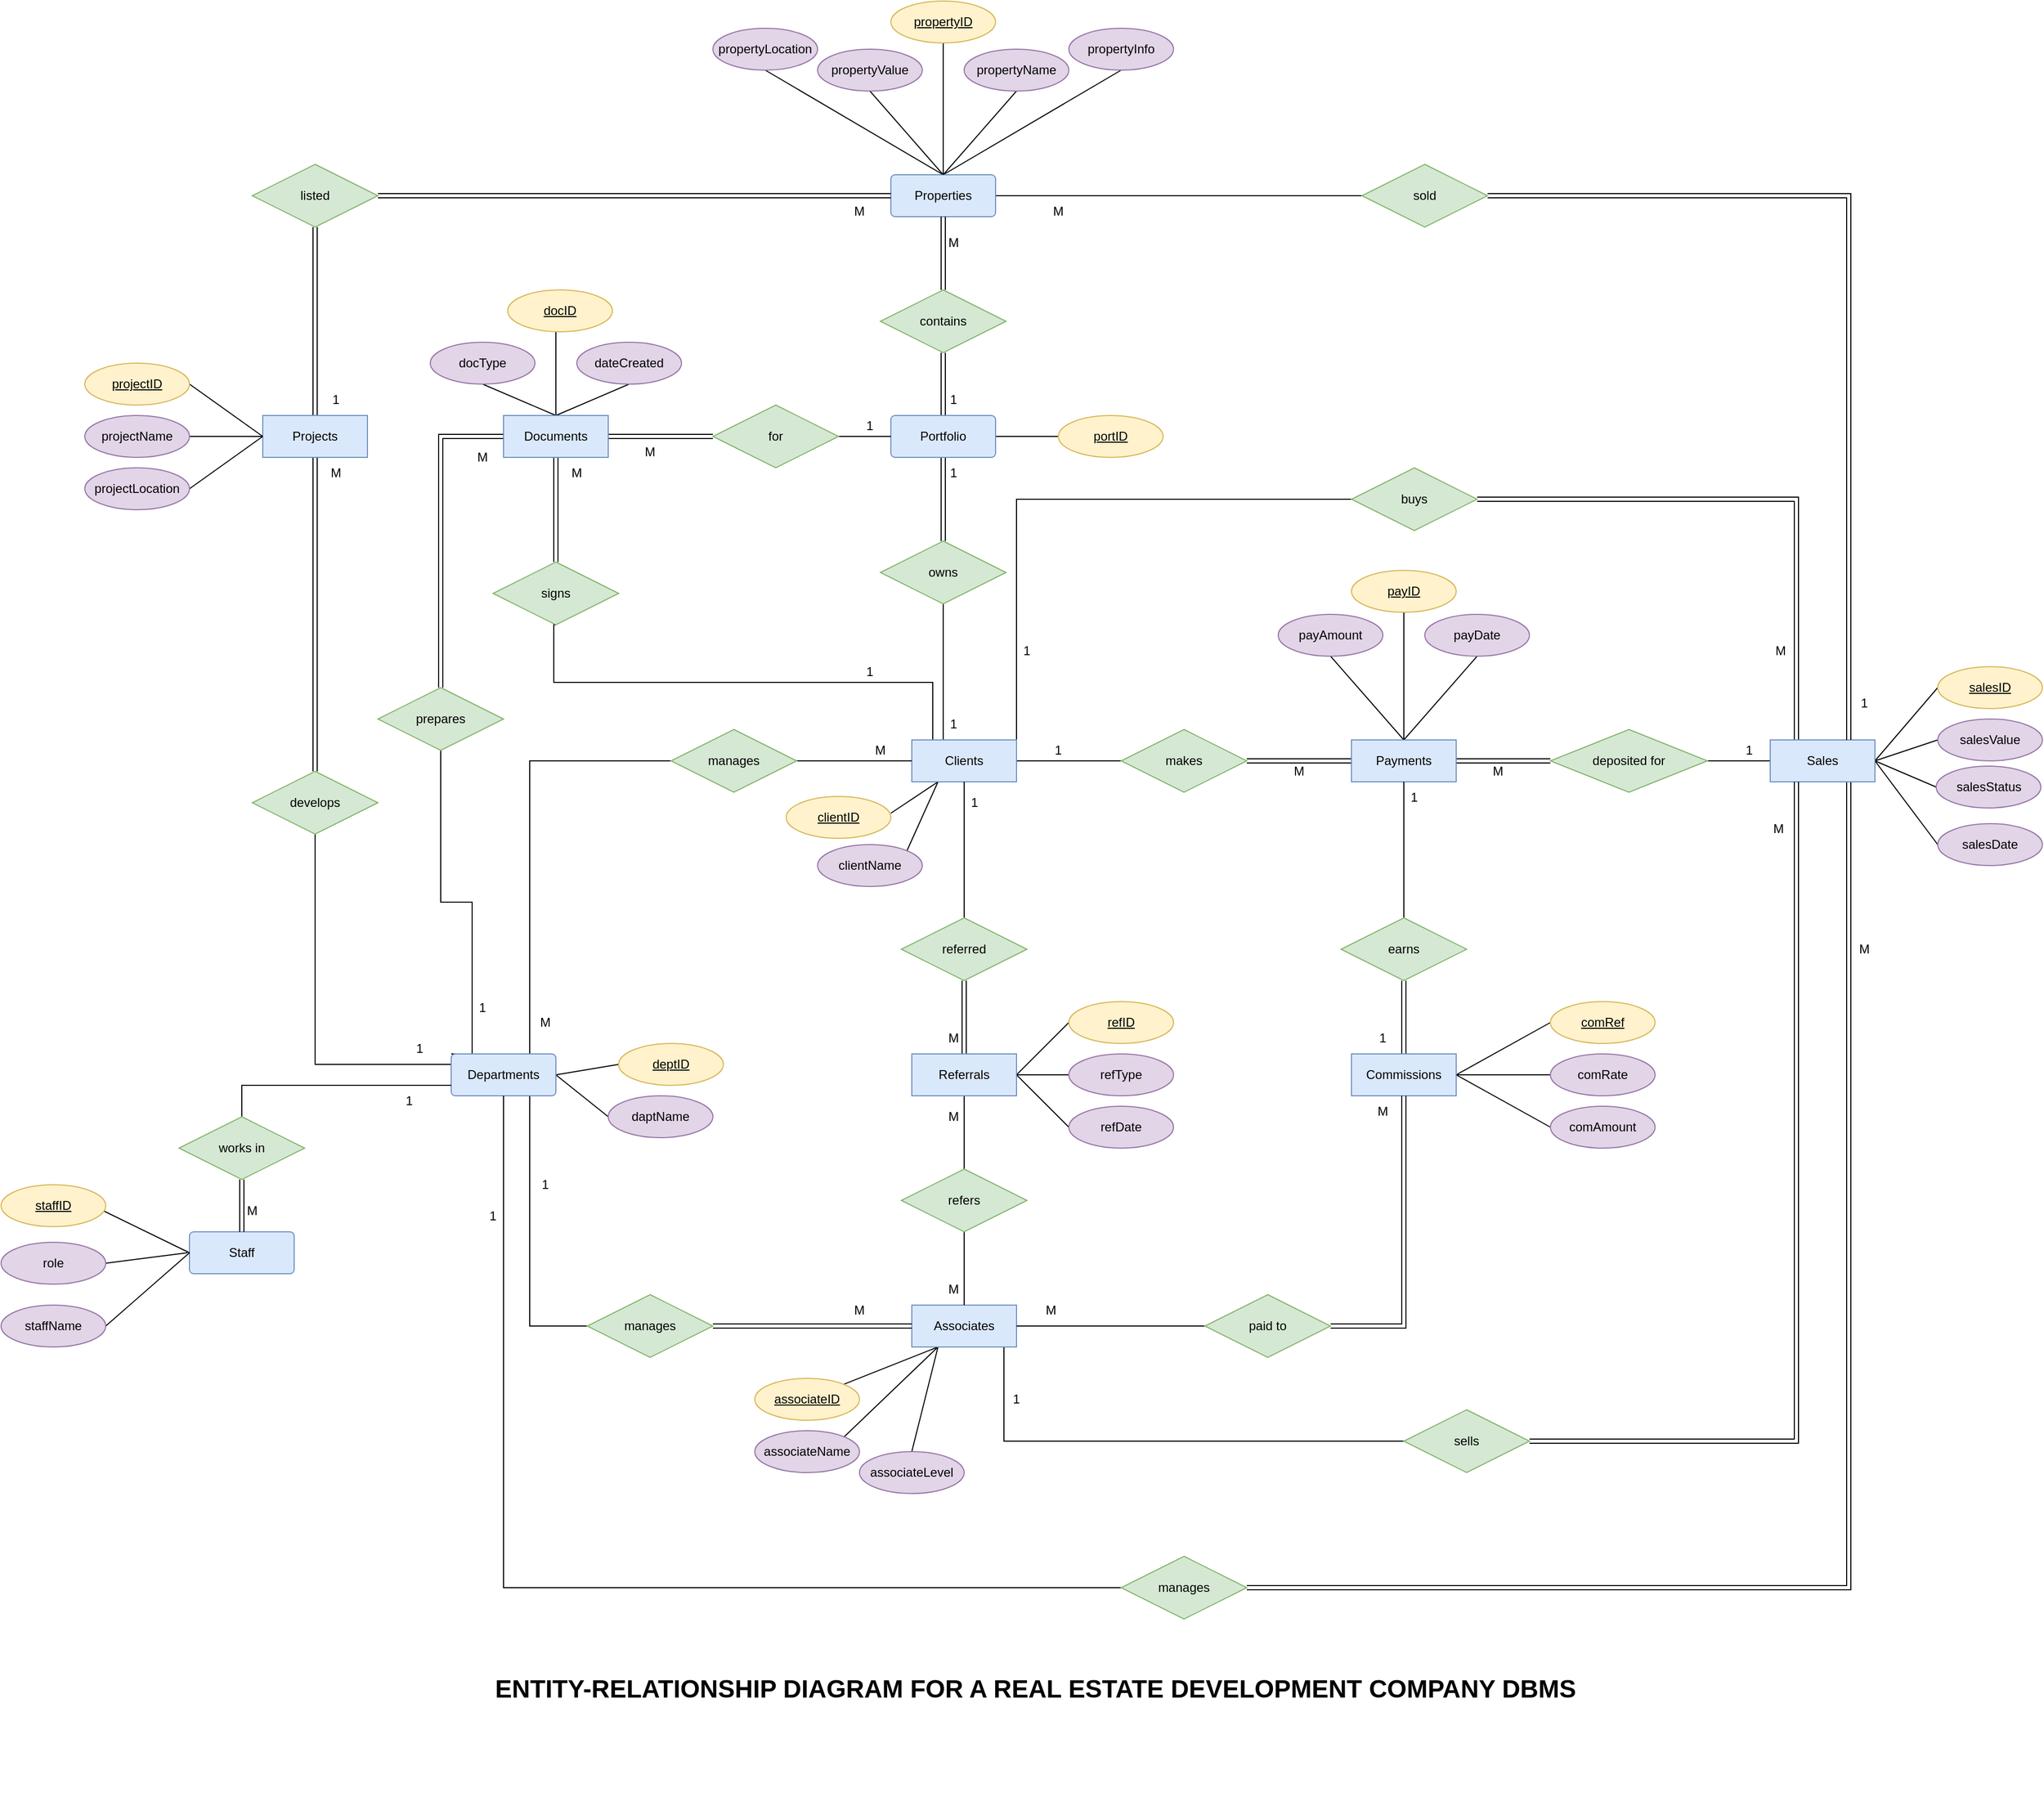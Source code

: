 <mxfile version="24.8.4">
  <diagram id="C5RBs43oDa-KdzZeNtuy" name="Page-1">
    <mxGraphModel dx="2565" dy="1710" grid="1" gridSize="10" guides="1" tooltips="1" connect="1" arrows="1" fold="1" page="1" pageScale="1" pageWidth="827" pageHeight="1169" math="0" shadow="0">
      <root>
        <mxCell id="WIyWlLk6GJQsqaUBKTNV-0" />
        <mxCell id="WIyWlLk6GJQsqaUBKTNV-1" parent="WIyWlLk6GJQsqaUBKTNV-0" />
        <mxCell id="-iL_q_5K7ntlTjBid33d-160" style="edgeStyle=orthogonalEdgeStyle;rounded=0;orthogonalLoop=1;jettySize=auto;html=1;exitX=0.25;exitY=0;exitDx=0;exitDy=0;entryX=0.5;entryY=1;entryDx=0;entryDy=0;" edge="1" parent="WIyWlLk6GJQsqaUBKTNV-1">
          <mxGeometry relative="1" as="geometry">
            <Array as="points">
              <mxPoint x="340" y="930" />
            </Array>
          </mxGeometry>
        </mxCell>
        <mxCell id="-iL_q_5K7ntlTjBid33d-167" style="edgeStyle=orthogonalEdgeStyle;rounded=0;orthogonalLoop=1;jettySize=auto;html=1;exitX=1;exitY=0;exitDx=0;exitDy=0;entryX=0;entryY=0.5;entryDx=0;entryDy=0;" edge="1" parent="WIyWlLk6GJQsqaUBKTNV-1">
          <mxGeometry relative="1" as="geometry" />
        </mxCell>
        <mxCell id="-iL_q_5K7ntlTjBid33d-168" style="edgeStyle=orthogonalEdgeStyle;rounded=0;orthogonalLoop=1;jettySize=auto;html=1;exitX=0.25;exitY=0;exitDx=0;exitDy=0;entryX=1;entryY=0.5;entryDx=0;entryDy=0;" edge="1" parent="WIyWlLk6GJQsqaUBKTNV-1">
          <mxGeometry relative="1" as="geometry" />
        </mxCell>
        <mxCell id="-iL_q_5K7ntlTjBid33d-134" style="edgeStyle=orthogonalEdgeStyle;rounded=0;orthogonalLoop=1;jettySize=auto;html=1;exitX=1;exitY=0.5;exitDx=0;exitDy=0;entryX=0.25;entryY=1;entryDx=0;entryDy=0;" edge="1" parent="WIyWlLk6GJQsqaUBKTNV-1">
          <mxGeometry relative="1" as="geometry" />
        </mxCell>
        <mxCell id="-iL_q_5K7ntlTjBid33d-136" style="edgeStyle=orthogonalEdgeStyle;rounded=0;orthogonalLoop=1;jettySize=auto;html=1;exitX=1;exitY=0.5;exitDx=0;exitDy=0;entryX=0.75;entryY=0;entryDx=0;entryDy=0;" edge="1" parent="WIyWlLk6GJQsqaUBKTNV-1">
          <mxGeometry relative="1" as="geometry" />
        </mxCell>
        <mxCell id="-iL_q_5K7ntlTjBid33d-162" value="" style="edgeStyle=orthogonalEdgeStyle;rounded=0;orthogonalLoop=1;jettySize=auto;html=1;" edge="1" parent="WIyWlLk6GJQsqaUBKTNV-1">
          <mxGeometry relative="1" as="geometry" />
        </mxCell>
        <mxCell id="-iL_q_5K7ntlTjBid33d-832" value="" style="edgeStyle=orthogonalEdgeStyle;rounded=0;orthogonalLoop=1;jettySize=auto;html=1;endArrow=none;endFill=0;" edge="1" parent="WIyWlLk6GJQsqaUBKTNV-1" source="-iL_q_5K7ntlTjBid33d-838" target="-iL_q_5K7ntlTjBid33d-840">
          <mxGeometry relative="1" as="geometry" />
        </mxCell>
        <mxCell id="-iL_q_5K7ntlTjBid33d-833" style="edgeStyle=orthogonalEdgeStyle;rounded=0;orthogonalLoop=1;jettySize=auto;html=1;exitX=0.25;exitY=0;exitDx=0;exitDy=0;entryX=0.5;entryY=1;entryDx=0;entryDy=0;endArrow=none;endFill=0;" edge="1" parent="WIyWlLk6GJQsqaUBKTNV-1" source="-iL_q_5K7ntlTjBid33d-838" target="-iL_q_5K7ntlTjBid33d-916">
          <mxGeometry relative="1" as="geometry">
            <Array as="points">
              <mxPoint x="1062" y="1130" />
              <mxPoint x="1062" y="1075" />
              <mxPoint x="700" y="1075" />
              <mxPoint x="700" y="1020" />
            </Array>
          </mxGeometry>
        </mxCell>
        <mxCell id="-iL_q_5K7ntlTjBid33d-834" style="edgeStyle=orthogonalEdgeStyle;rounded=0;orthogonalLoop=1;jettySize=auto;html=1;exitX=0.25;exitY=0;exitDx=0;exitDy=0;entryX=0.5;entryY=1;entryDx=0;entryDy=0;endArrow=none;endFill=0;" edge="1" parent="WIyWlLk6GJQsqaUBKTNV-1" source="-iL_q_5K7ntlTjBid33d-838" target="-iL_q_5K7ntlTjBid33d-898">
          <mxGeometry relative="1" as="geometry">
            <Array as="points">
              <mxPoint x="1072" y="1130" />
            </Array>
          </mxGeometry>
        </mxCell>
        <mxCell id="-iL_q_5K7ntlTjBid33d-835" style="edgeStyle=orthogonalEdgeStyle;rounded=0;orthogonalLoop=1;jettySize=auto;html=1;exitX=1;exitY=0;exitDx=0;exitDy=0;entryX=0;entryY=0.5;entryDx=0;entryDy=0;endArrow=none;endFill=0;" edge="1" parent="WIyWlLk6GJQsqaUBKTNV-1" source="-iL_q_5K7ntlTjBid33d-838" target="-iL_q_5K7ntlTjBid33d-940">
          <mxGeometry relative="1" as="geometry" />
        </mxCell>
        <mxCell id="-iL_q_5K7ntlTjBid33d-836" style="edgeStyle=none;rounded=0;orthogonalLoop=1;jettySize=auto;html=1;exitX=0.25;exitY=1;exitDx=0;exitDy=0;entryX=1;entryY=0;entryDx=0;entryDy=0;endArrow=none;endFill=0;" edge="1" parent="WIyWlLk6GJQsqaUBKTNV-1" source="-iL_q_5K7ntlTjBid33d-838" target="-iL_q_5K7ntlTjBid33d-948">
          <mxGeometry relative="1" as="geometry" />
        </mxCell>
        <mxCell id="-iL_q_5K7ntlTjBid33d-837" style="edgeStyle=none;rounded=0;orthogonalLoop=1;jettySize=auto;html=1;exitX=0.25;exitY=1;exitDx=0;exitDy=0;entryX=1;entryY=0.5;entryDx=0;entryDy=0;endArrow=none;endFill=0;" edge="1" parent="WIyWlLk6GJQsqaUBKTNV-1" source="-iL_q_5K7ntlTjBid33d-838">
          <mxGeometry relative="1" as="geometry">
            <mxPoint x="1022.0" y="1200" as="targetPoint" />
          </mxGeometry>
        </mxCell>
        <mxCell id="-iL_q_5K7ntlTjBid33d-838" value="Clients" style="whiteSpace=wrap;html=1;align=center;fillColor=#dae8fc;strokeColor=#6c8ebf;" vertex="1" parent="WIyWlLk6GJQsqaUBKTNV-1">
          <mxGeometry x="1042" y="1130" width="100" height="40" as="geometry" />
        </mxCell>
        <mxCell id="-iL_q_5K7ntlTjBid33d-839" value="" style="edgeStyle=orthogonalEdgeStyle;rounded=0;orthogonalLoop=1;jettySize=auto;html=1;endArrow=none;endFill=0;shape=link;" edge="1" parent="WIyWlLk6GJQsqaUBKTNV-1" source="-iL_q_5K7ntlTjBid33d-840" target="-iL_q_5K7ntlTjBid33d-845">
          <mxGeometry relative="1" as="geometry" />
        </mxCell>
        <mxCell id="-iL_q_5K7ntlTjBid33d-840" value="makes" style="shape=rhombus;perimeter=rhombusPerimeter;whiteSpace=wrap;html=1;align=center;fillColor=#d5e8d4;strokeColor=#82b366;" vertex="1" parent="WIyWlLk6GJQsqaUBKTNV-1">
          <mxGeometry x="1242" y="1120" width="120" height="60" as="geometry" />
        </mxCell>
        <mxCell id="-iL_q_5K7ntlTjBid33d-841" value="" style="edgeStyle=orthogonalEdgeStyle;rounded=0;orthogonalLoop=1;jettySize=auto;html=1;endArrow=none;endFill=0;shape=link;" edge="1" parent="WIyWlLk6GJQsqaUBKTNV-1" source="-iL_q_5K7ntlTjBid33d-845" target="-iL_q_5K7ntlTjBid33d-881">
          <mxGeometry relative="1" as="geometry" />
        </mxCell>
        <mxCell id="-iL_q_5K7ntlTjBid33d-842" style="edgeStyle=none;rounded=0;orthogonalLoop=1;jettySize=auto;html=1;exitX=0.5;exitY=0;exitDx=0;exitDy=0;entryX=0.5;entryY=1;entryDx=0;entryDy=0;endArrow=none;endFill=0;" edge="1" parent="WIyWlLk6GJQsqaUBKTNV-1" source="-iL_q_5K7ntlTjBid33d-845">
          <mxGeometry relative="1" as="geometry">
            <mxPoint x="1512" y="1000" as="targetPoint" />
          </mxGeometry>
        </mxCell>
        <mxCell id="-iL_q_5K7ntlTjBid33d-843" style="edgeStyle=none;rounded=0;orthogonalLoop=1;jettySize=auto;html=1;exitX=0.5;exitY=0;exitDx=0;exitDy=0;entryX=0.5;entryY=1;entryDx=0;entryDy=0;endArrow=none;endFill=0;" edge="1" parent="WIyWlLk6GJQsqaUBKTNV-1" source="-iL_q_5K7ntlTjBid33d-845" target="-iL_q_5K7ntlTjBid33d-942">
          <mxGeometry relative="1" as="geometry" />
        </mxCell>
        <mxCell id="-iL_q_5K7ntlTjBid33d-844" style="edgeStyle=none;rounded=0;orthogonalLoop=1;jettySize=auto;html=1;exitX=0.5;exitY=0;exitDx=0;exitDy=0;entryX=0.5;entryY=1;entryDx=0;entryDy=0;endArrow=none;endFill=0;" edge="1" parent="WIyWlLk6GJQsqaUBKTNV-1" source="-iL_q_5K7ntlTjBid33d-845" target="-iL_q_5K7ntlTjBid33d-941">
          <mxGeometry relative="1" as="geometry" />
        </mxCell>
        <mxCell id="-iL_q_5K7ntlTjBid33d-845" value="Payments" style="whiteSpace=wrap;html=1;align=center;fillColor=#dae8fc;strokeColor=#6c8ebf;" vertex="1" parent="WIyWlLk6GJQsqaUBKTNV-1">
          <mxGeometry x="1462" y="1130" width="100" height="40" as="geometry" />
        </mxCell>
        <mxCell id="-iL_q_5K7ntlTjBid33d-846" value="" style="edgeStyle=orthogonalEdgeStyle;rounded=0;orthogonalLoop=1;jettySize=auto;html=1;endArrow=none;endFill=0;" edge="1" parent="WIyWlLk6GJQsqaUBKTNV-1" source="-iL_q_5K7ntlTjBid33d-845" target="-iL_q_5K7ntlTjBid33d-847">
          <mxGeometry relative="1" as="geometry" />
        </mxCell>
        <mxCell id="-iL_q_5K7ntlTjBid33d-847" value="earns" style="shape=rhombus;perimeter=rhombusPerimeter;whiteSpace=wrap;html=1;align=center;fillColor=#d5e8d4;strokeColor=#82b366;" vertex="1" parent="WIyWlLk6GJQsqaUBKTNV-1">
          <mxGeometry x="1452" y="1300" width="120" height="60" as="geometry" />
        </mxCell>
        <mxCell id="-iL_q_5K7ntlTjBid33d-848" value="" style="edgeStyle=orthogonalEdgeStyle;rounded=0;orthogonalLoop=1;jettySize=auto;html=1;endArrow=none;endFill=0;shape=link;" edge="1" parent="WIyWlLk6GJQsqaUBKTNV-1" source="-iL_q_5K7ntlTjBid33d-847" target="-iL_q_5K7ntlTjBid33d-852">
          <mxGeometry relative="1" as="geometry" />
        </mxCell>
        <mxCell id="-iL_q_5K7ntlTjBid33d-849" style="edgeStyle=none;rounded=0;orthogonalLoop=1;jettySize=auto;html=1;exitX=1;exitY=0.5;exitDx=0;exitDy=0;entryX=0;entryY=0.5;entryDx=0;entryDy=0;endArrow=none;endFill=0;" edge="1" parent="WIyWlLk6GJQsqaUBKTNV-1" source="-iL_q_5K7ntlTjBid33d-852">
          <mxGeometry relative="1" as="geometry">
            <mxPoint x="1652.0" y="1400" as="targetPoint" />
          </mxGeometry>
        </mxCell>
        <mxCell id="-iL_q_5K7ntlTjBid33d-850" style="edgeStyle=none;rounded=0;orthogonalLoop=1;jettySize=auto;html=1;exitX=1;exitY=0.5;exitDx=0;exitDy=0;entryX=0;entryY=0.5;entryDx=0;entryDy=0;endArrow=none;endFill=0;" edge="1" parent="WIyWlLk6GJQsqaUBKTNV-1" source="-iL_q_5K7ntlTjBid33d-852" target="-iL_q_5K7ntlTjBid33d-938">
          <mxGeometry relative="1" as="geometry" />
        </mxCell>
        <mxCell id="-iL_q_5K7ntlTjBid33d-851" style="edgeStyle=none;rounded=0;orthogonalLoop=1;jettySize=auto;html=1;exitX=1;exitY=0.5;exitDx=0;exitDy=0;entryX=0;entryY=0.5;entryDx=0;entryDy=0;endArrow=none;endFill=0;" edge="1" parent="WIyWlLk6GJQsqaUBKTNV-1" source="-iL_q_5K7ntlTjBid33d-852" target="-iL_q_5K7ntlTjBid33d-939">
          <mxGeometry relative="1" as="geometry" />
        </mxCell>
        <mxCell id="-iL_q_5K7ntlTjBid33d-852" value="Commissions" style="whiteSpace=wrap;html=1;align=center;fillColor=#dae8fc;strokeColor=#6c8ebf;" vertex="1" parent="WIyWlLk6GJQsqaUBKTNV-1">
          <mxGeometry x="1462" y="1430" width="100" height="40" as="geometry" />
        </mxCell>
        <mxCell id="-iL_q_5K7ntlTjBid33d-853" value="" style="edgeStyle=orthogonalEdgeStyle;rounded=0;orthogonalLoop=1;jettySize=auto;html=1;endArrow=none;endFill=0;shape=link;" edge="1" parent="WIyWlLk6GJQsqaUBKTNV-1" source="-iL_q_5K7ntlTjBid33d-858" target="-iL_q_5K7ntlTjBid33d-860">
          <mxGeometry relative="1" as="geometry" />
        </mxCell>
        <mxCell id="-iL_q_5K7ntlTjBid33d-854" value="" style="edgeStyle=orthogonalEdgeStyle;rounded=0;orthogonalLoop=1;jettySize=auto;html=1;endArrow=none;endFill=0;" edge="1" parent="WIyWlLk6GJQsqaUBKTNV-1" source="-iL_q_5K7ntlTjBid33d-858" target="-iL_q_5K7ntlTjBid33d-867">
          <mxGeometry relative="1" as="geometry" />
        </mxCell>
        <mxCell id="-iL_q_5K7ntlTjBid33d-855" style="edgeStyle=none;rounded=0;orthogonalLoop=1;jettySize=auto;html=1;exitX=1;exitY=0.5;exitDx=0;exitDy=0;entryX=0;entryY=0.5;entryDx=0;entryDy=0;endArrow=none;endFill=0;" edge="1" parent="WIyWlLk6GJQsqaUBKTNV-1" source="-iL_q_5K7ntlTjBid33d-858">
          <mxGeometry relative="1" as="geometry">
            <mxPoint x="1192" y="1400" as="targetPoint" />
          </mxGeometry>
        </mxCell>
        <mxCell id="-iL_q_5K7ntlTjBid33d-856" style="edgeStyle=none;rounded=0;orthogonalLoop=1;jettySize=auto;html=1;exitX=1;exitY=0.5;exitDx=0;exitDy=0;entryX=0;entryY=0.5;entryDx=0;entryDy=0;endArrow=none;endFill=0;" edge="1" parent="WIyWlLk6GJQsqaUBKTNV-1" source="-iL_q_5K7ntlTjBid33d-858" target="-iL_q_5K7ntlTjBid33d-936">
          <mxGeometry relative="1" as="geometry" />
        </mxCell>
        <mxCell id="-iL_q_5K7ntlTjBid33d-857" style="edgeStyle=none;rounded=0;orthogonalLoop=1;jettySize=auto;html=1;exitX=1;exitY=0.5;exitDx=0;exitDy=0;entryX=0;entryY=0.5;entryDx=0;entryDy=0;endArrow=none;endFill=0;" edge="1" parent="WIyWlLk6GJQsqaUBKTNV-1" source="-iL_q_5K7ntlTjBid33d-858" target="-iL_q_5K7ntlTjBid33d-937">
          <mxGeometry relative="1" as="geometry" />
        </mxCell>
        <mxCell id="-iL_q_5K7ntlTjBid33d-858" value="Referrals" style="whiteSpace=wrap;html=1;align=center;fillColor=#dae8fc;strokeColor=#6c8ebf;" vertex="1" parent="WIyWlLk6GJQsqaUBKTNV-1">
          <mxGeometry x="1042" y="1430" width="100" height="40" as="geometry" />
        </mxCell>
        <mxCell id="-iL_q_5K7ntlTjBid33d-859" value="" style="edgeStyle=orthogonalEdgeStyle;rounded=0;orthogonalLoop=1;jettySize=auto;html=1;endArrow=none;endFill=0;" edge="1" parent="WIyWlLk6GJQsqaUBKTNV-1" source="-iL_q_5K7ntlTjBid33d-860" target="-iL_q_5K7ntlTjBid33d-838">
          <mxGeometry relative="1" as="geometry" />
        </mxCell>
        <mxCell id="-iL_q_5K7ntlTjBid33d-860" value="referred" style="shape=rhombus;perimeter=rhombusPerimeter;whiteSpace=wrap;html=1;align=center;fillColor=#d5e8d4;strokeColor=#82b366;" vertex="1" parent="WIyWlLk6GJQsqaUBKTNV-1">
          <mxGeometry x="1032" y="1300" width="120" height="60" as="geometry" />
        </mxCell>
        <mxCell id="-iL_q_5K7ntlTjBid33d-861" style="edgeStyle=orthogonalEdgeStyle;rounded=0;orthogonalLoop=1;jettySize=auto;html=1;exitX=0.75;exitY=1;exitDx=0;exitDy=0;entryX=0;entryY=0.5;entryDx=0;entryDy=0;endArrow=none;endFill=0;" edge="1" parent="WIyWlLk6GJQsqaUBKTNV-1" source="-iL_q_5K7ntlTjBid33d-865" target="-iL_q_5K7ntlTjBid33d-880">
          <mxGeometry relative="1" as="geometry">
            <Array as="points">
              <mxPoint x="1130" y="1710" />
              <mxPoint x="1130" y="1800" />
            </Array>
          </mxGeometry>
        </mxCell>
        <mxCell id="-iL_q_5K7ntlTjBid33d-862" style="edgeStyle=none;rounded=0;orthogonalLoop=1;jettySize=auto;html=1;exitX=0.25;exitY=1;exitDx=0;exitDy=0;entryX=1;entryY=0;entryDx=0;entryDy=0;endArrow=none;endFill=0;" edge="1" parent="WIyWlLk6GJQsqaUBKTNV-1" source="-iL_q_5K7ntlTjBid33d-865">
          <mxGeometry relative="1" as="geometry">
            <mxPoint x="976.956" y="1745.7" as="targetPoint" />
          </mxGeometry>
        </mxCell>
        <mxCell id="-iL_q_5K7ntlTjBid33d-863" style="edgeStyle=none;rounded=0;orthogonalLoop=1;jettySize=auto;html=1;exitX=0.25;exitY=1;exitDx=0;exitDy=0;entryX=1;entryY=0;entryDx=0;entryDy=0;endArrow=none;endFill=0;" edge="1" parent="WIyWlLk6GJQsqaUBKTNV-1" source="-iL_q_5K7ntlTjBid33d-865" target="-iL_q_5K7ntlTjBid33d-931">
          <mxGeometry relative="1" as="geometry" />
        </mxCell>
        <mxCell id="-iL_q_5K7ntlTjBid33d-864" style="edgeStyle=none;rounded=0;orthogonalLoop=1;jettySize=auto;html=1;exitX=0.25;exitY=1;exitDx=0;exitDy=0;entryX=0.5;entryY=0;entryDx=0;entryDy=0;endArrow=none;endFill=0;" edge="1" parent="WIyWlLk6GJQsqaUBKTNV-1" source="-iL_q_5K7ntlTjBid33d-865" target="-iL_q_5K7ntlTjBid33d-932">
          <mxGeometry relative="1" as="geometry" />
        </mxCell>
        <mxCell id="-iL_q_5K7ntlTjBid33d-865" value="Associates" style="whiteSpace=wrap;html=1;align=center;fillColor=#dae8fc;strokeColor=#6c8ebf;" vertex="1" parent="WIyWlLk6GJQsqaUBKTNV-1">
          <mxGeometry x="1042" y="1670" width="100" height="40" as="geometry" />
        </mxCell>
        <mxCell id="-iL_q_5K7ntlTjBid33d-866" value="" style="edgeStyle=orthogonalEdgeStyle;rounded=0;orthogonalLoop=1;jettySize=auto;html=1;endArrow=none;endFill=0;" edge="1" parent="WIyWlLk6GJQsqaUBKTNV-1" source="-iL_q_5K7ntlTjBid33d-867" target="-iL_q_5K7ntlTjBid33d-865">
          <mxGeometry relative="1" as="geometry" />
        </mxCell>
        <mxCell id="-iL_q_5K7ntlTjBid33d-867" value="refers" style="shape=rhombus;perimeter=rhombusPerimeter;whiteSpace=wrap;html=1;align=center;fillColor=#d5e8d4;strokeColor=#82b366;" vertex="1" parent="WIyWlLk6GJQsqaUBKTNV-1">
          <mxGeometry x="1032" y="1540" width="120" height="60" as="geometry" />
        </mxCell>
        <mxCell id="-iL_q_5K7ntlTjBid33d-868" value="" style="edgeStyle=orthogonalEdgeStyle;rounded=0;orthogonalLoop=1;jettySize=auto;html=1;entryX=1;entryY=0.5;entryDx=0;entryDy=0;endArrow=none;endFill=0;" edge="1" parent="WIyWlLk6GJQsqaUBKTNV-1" source="-iL_q_5K7ntlTjBid33d-870" target="-iL_q_5K7ntlTjBid33d-865">
          <mxGeometry relative="1" as="geometry">
            <mxPoint x="1290" y="1690" as="targetPoint" />
          </mxGeometry>
        </mxCell>
        <mxCell id="-iL_q_5K7ntlTjBid33d-869" style="edgeStyle=orthogonalEdgeStyle;shape=link;rounded=0;orthogonalLoop=1;jettySize=auto;html=1;exitX=1;exitY=0.5;exitDx=0;exitDy=0;entryX=0.5;entryY=1;entryDx=0;entryDy=0;" edge="1" parent="WIyWlLk6GJQsqaUBKTNV-1" source="-iL_q_5K7ntlTjBid33d-870" target="-iL_q_5K7ntlTjBid33d-852">
          <mxGeometry relative="1" as="geometry" />
        </mxCell>
        <mxCell id="-iL_q_5K7ntlTjBid33d-870" value="paid to" style="shape=rhombus;perimeter=rhombusPerimeter;whiteSpace=wrap;html=1;align=center;fillColor=#d5e8d4;strokeColor=#82b366;" vertex="1" parent="WIyWlLk6GJQsqaUBKTNV-1">
          <mxGeometry x="1322" y="1660" width="120" height="60" as="geometry" />
        </mxCell>
        <mxCell id="-iL_q_5K7ntlTjBid33d-871" value="" style="edgeStyle=orthogonalEdgeStyle;rounded=0;orthogonalLoop=1;jettySize=auto;html=1;endArrow=none;endFill=0;" edge="1" parent="WIyWlLk6GJQsqaUBKTNV-1" source="-iL_q_5K7ntlTjBid33d-881" target="-iL_q_5K7ntlTjBid33d-878">
          <mxGeometry relative="1" as="geometry" />
        </mxCell>
        <mxCell id="-iL_q_5K7ntlTjBid33d-872" style="edgeStyle=none;rounded=0;orthogonalLoop=1;jettySize=auto;html=1;entryX=0;entryY=0.5;entryDx=0;entryDy=0;exitX=1;exitY=0.5;exitDx=0;exitDy=0;endArrow=none;endFill=0;" edge="1" parent="WIyWlLk6GJQsqaUBKTNV-1" source="-iL_q_5K7ntlTjBid33d-878">
          <mxGeometry relative="1" as="geometry">
            <mxPoint x="2010" y="1140" as="sourcePoint" />
            <mxPoint x="2022" y="1080" as="targetPoint" />
          </mxGeometry>
        </mxCell>
        <mxCell id="-iL_q_5K7ntlTjBid33d-873" style="edgeStyle=none;rounded=0;orthogonalLoop=1;jettySize=auto;html=1;exitX=1;exitY=0.5;exitDx=0;exitDy=0;entryX=0;entryY=0.5;entryDx=0;entryDy=0;endArrow=none;endFill=0;" edge="1" parent="WIyWlLk6GJQsqaUBKTNV-1" source="-iL_q_5K7ntlTjBid33d-878" target="-iL_q_5K7ntlTjBid33d-933">
          <mxGeometry relative="1" as="geometry" />
        </mxCell>
        <mxCell id="-iL_q_5K7ntlTjBid33d-874" style="edgeStyle=none;rounded=0;orthogonalLoop=1;jettySize=auto;html=1;exitX=1;exitY=0.5;exitDx=0;exitDy=0;entryX=0;entryY=0.5;entryDx=0;entryDy=0;endArrow=none;endFill=0;" edge="1" parent="WIyWlLk6GJQsqaUBKTNV-1" source="-iL_q_5K7ntlTjBid33d-878" target="-iL_q_5K7ntlTjBid33d-934">
          <mxGeometry relative="1" as="geometry" />
        </mxCell>
        <mxCell id="-iL_q_5K7ntlTjBid33d-875" style="edgeStyle=none;rounded=0;orthogonalLoop=1;jettySize=auto;html=1;exitX=1;exitY=0.5;exitDx=0;exitDy=0;entryX=0;entryY=0.5;entryDx=0;entryDy=0;endArrow=none;endFill=0;" edge="1" parent="WIyWlLk6GJQsqaUBKTNV-1" source="-iL_q_5K7ntlTjBid33d-878" target="-iL_q_5K7ntlTjBid33d-935">
          <mxGeometry relative="1" as="geometry" />
        </mxCell>
        <mxCell id="-iL_q_5K7ntlTjBid33d-876" style="edgeStyle=orthogonalEdgeStyle;rounded=0;orthogonalLoop=1;jettySize=auto;html=1;exitX=0.25;exitY=0;exitDx=0;exitDy=0;entryX=1;entryY=0.5;entryDx=0;entryDy=0;endArrow=none;endFill=0;shape=link;" edge="1" parent="WIyWlLk6GJQsqaUBKTNV-1" source="-iL_q_5K7ntlTjBid33d-878" target="-iL_q_5K7ntlTjBid33d-940">
          <mxGeometry relative="1" as="geometry" />
        </mxCell>
        <mxCell id="-iL_q_5K7ntlTjBid33d-877" style="edgeStyle=orthogonalEdgeStyle;shape=link;rounded=0;orthogonalLoop=1;jettySize=auto;html=1;exitX=0.75;exitY=1;exitDx=0;exitDy=0;entryX=1;entryY=0.5;entryDx=0;entryDy=0;" edge="1" parent="WIyWlLk6GJQsqaUBKTNV-1" source="-iL_q_5K7ntlTjBid33d-878" target="-iL_q_5K7ntlTjBid33d-913">
          <mxGeometry relative="1" as="geometry" />
        </mxCell>
        <mxCell id="-iL_q_5K7ntlTjBid33d-878" value="Sales" style="whiteSpace=wrap;html=1;align=center;fillColor=#dae8fc;strokeColor=#6c8ebf;" vertex="1" parent="WIyWlLk6GJQsqaUBKTNV-1">
          <mxGeometry x="1862" y="1130" width="100" height="40" as="geometry" />
        </mxCell>
        <mxCell id="-iL_q_5K7ntlTjBid33d-879" style="edgeStyle=orthogonalEdgeStyle;rounded=0;orthogonalLoop=1;jettySize=auto;html=1;exitX=1;exitY=0.5;exitDx=0;exitDy=0;entryX=0.25;entryY=1;entryDx=0;entryDy=0;endArrow=none;endFill=0;shape=link;" edge="1" parent="WIyWlLk6GJQsqaUBKTNV-1" source="-iL_q_5K7ntlTjBid33d-880" target="-iL_q_5K7ntlTjBid33d-878">
          <mxGeometry relative="1" as="geometry" />
        </mxCell>
        <mxCell id="-iL_q_5K7ntlTjBid33d-880" value="sells" style="shape=rhombus;perimeter=rhombusPerimeter;whiteSpace=wrap;html=1;align=center;fillColor=#d5e8d4;strokeColor=#82b366;" vertex="1" parent="WIyWlLk6GJQsqaUBKTNV-1">
          <mxGeometry x="1512" y="1770" width="120" height="60" as="geometry" />
        </mxCell>
        <mxCell id="-iL_q_5K7ntlTjBid33d-881" value="deposited for" style="rhombus;whiteSpace=wrap;html=1;fillColor=#d5e8d4;strokeColor=#82b366;" vertex="1" parent="WIyWlLk6GJQsqaUBKTNV-1">
          <mxGeometry x="1652" y="1120" width="150" height="60" as="geometry" />
        </mxCell>
        <mxCell id="-iL_q_5K7ntlTjBid33d-882" style="edgeStyle=orthogonalEdgeStyle;rounded=0;orthogonalLoop=1;jettySize=auto;html=1;exitX=0.75;exitY=0;exitDx=0;exitDy=0;entryX=0;entryY=0.5;entryDx=0;entryDy=0;endArrow=none;endFill=0;" edge="1" parent="WIyWlLk6GJQsqaUBKTNV-1" source="-iL_q_5K7ntlTjBid33d-888" target="-iL_q_5K7ntlTjBid33d-838">
          <mxGeometry relative="1" as="geometry" />
        </mxCell>
        <mxCell id="-iL_q_5K7ntlTjBid33d-883" style="edgeStyle=orthogonalEdgeStyle;rounded=0;orthogonalLoop=1;jettySize=auto;html=1;exitX=0.75;exitY=1;exitDx=0;exitDy=0;entryX=0;entryY=0.5;entryDx=0;entryDy=0;endArrow=none;endFill=0;" edge="1" parent="WIyWlLk6GJQsqaUBKTNV-1" source="-iL_q_5K7ntlTjBid33d-888" target="-iL_q_5K7ntlTjBid33d-904">
          <mxGeometry relative="1" as="geometry" />
        </mxCell>
        <mxCell id="-iL_q_5K7ntlTjBid33d-884" style="edgeStyle=none;rounded=0;orthogonalLoop=1;jettySize=auto;html=1;exitX=1;exitY=0.5;exitDx=0;exitDy=0;entryX=0;entryY=0.5;entryDx=0;entryDy=0;endArrow=none;endFill=0;" edge="1" parent="WIyWlLk6GJQsqaUBKTNV-1" source="-iL_q_5K7ntlTjBid33d-888" target="-iL_q_5K7ntlTjBid33d-930">
          <mxGeometry relative="1" as="geometry" />
        </mxCell>
        <mxCell id="-iL_q_5K7ntlTjBid33d-885" style="edgeStyle=none;rounded=0;orthogonalLoop=1;jettySize=auto;html=1;exitX=1;exitY=0.5;exitDx=0;exitDy=0;entryX=0;entryY=0.5;entryDx=0;entryDy=0;endArrow=none;endFill=0;" edge="1" parent="WIyWlLk6GJQsqaUBKTNV-1" source="-iL_q_5K7ntlTjBid33d-888">
          <mxGeometry relative="1" as="geometry">
            <mxPoint x="762" y="1440" as="targetPoint" />
          </mxGeometry>
        </mxCell>
        <mxCell id="-iL_q_5K7ntlTjBid33d-886" style="edgeStyle=orthogonalEdgeStyle;rounded=0;orthogonalLoop=1;jettySize=auto;html=1;exitX=0;exitY=0;exitDx=0;exitDy=0;entryX=0.5;entryY=1;entryDx=0;entryDy=0;endArrow=none;endFill=0;" edge="1" parent="WIyWlLk6GJQsqaUBKTNV-1" source="-iL_q_5K7ntlTjBid33d-888" target="-iL_q_5K7ntlTjBid33d-958">
          <mxGeometry relative="1" as="geometry">
            <Array as="points">
              <mxPoint x="622" y="1430" />
              <mxPoint x="622" y="1285" />
              <mxPoint x="592" y="1285" />
            </Array>
          </mxGeometry>
        </mxCell>
        <mxCell id="-iL_q_5K7ntlTjBid33d-887" style="edgeStyle=orthogonalEdgeStyle;rounded=0;orthogonalLoop=1;jettySize=auto;html=1;exitX=0;exitY=0.25;exitDx=0;exitDy=0;entryX=0.5;entryY=1;entryDx=0;entryDy=0;endArrow=none;endFill=0;" edge="1" parent="WIyWlLk6GJQsqaUBKTNV-1" source="-iL_q_5K7ntlTjBid33d-888" target="-iL_q_5K7ntlTjBid33d-969">
          <mxGeometry relative="1" as="geometry" />
        </mxCell>
        <mxCell id="-iL_q_5K7ntlTjBid33d-888" value="Departments" style="rounded=1;arcSize=10;whiteSpace=wrap;html=1;align=center;fillColor=#dae8fc;strokeColor=#6c8ebf;" vertex="1" parent="WIyWlLk6GJQsqaUBKTNV-1">
          <mxGeometry x="602" y="1430" width="100" height="40" as="geometry" />
        </mxCell>
        <mxCell id="-iL_q_5K7ntlTjBid33d-889" style="edgeStyle=orthogonalEdgeStyle;rounded=0;orthogonalLoop=1;jettySize=auto;html=1;exitX=1;exitY=0.5;exitDx=0;exitDy=0;entryX=0;entryY=0.5;entryDx=0;entryDy=0;endArrow=none;endFill=0;" edge="1" parent="WIyWlLk6GJQsqaUBKTNV-1" source="-iL_q_5K7ntlTjBid33d-894" target="-iL_q_5K7ntlTjBid33d-896">
          <mxGeometry relative="1" as="geometry" />
        </mxCell>
        <mxCell id="-iL_q_5K7ntlTjBid33d-890" style="edgeStyle=none;rounded=0;orthogonalLoop=1;jettySize=auto;html=1;exitX=0.5;exitY=0;exitDx=0;exitDy=0;entryX=0.5;entryY=1;entryDx=0;entryDy=0;endArrow=none;endFill=0;" edge="1" parent="WIyWlLk6GJQsqaUBKTNV-1" source="-iL_q_5K7ntlTjBid33d-894" target="-iL_q_5K7ntlTjBid33d-945">
          <mxGeometry relative="1" as="geometry" />
        </mxCell>
        <mxCell id="-iL_q_5K7ntlTjBid33d-891" style="edgeStyle=none;rounded=0;orthogonalLoop=1;jettySize=auto;html=1;exitX=0.5;exitY=0;exitDx=0;exitDy=0;entryX=0.5;entryY=1;entryDx=0;entryDy=0;endArrow=none;endFill=0;" edge="1" parent="WIyWlLk6GJQsqaUBKTNV-1" source="-iL_q_5K7ntlTjBid33d-894" target="-iL_q_5K7ntlTjBid33d-947">
          <mxGeometry relative="1" as="geometry" />
        </mxCell>
        <mxCell id="-iL_q_5K7ntlTjBid33d-892" style="edgeStyle=none;rounded=0;orthogonalLoop=1;jettySize=auto;html=1;exitX=0.5;exitY=0;exitDx=0;exitDy=0;entryX=0.5;entryY=1;entryDx=0;entryDy=0;endArrow=none;endFill=0;" edge="1" parent="WIyWlLk6GJQsqaUBKTNV-1" source="-iL_q_5K7ntlTjBid33d-894" target="-iL_q_5K7ntlTjBid33d-944">
          <mxGeometry relative="1" as="geometry" />
        </mxCell>
        <mxCell id="-iL_q_5K7ntlTjBid33d-893" style="edgeStyle=none;rounded=0;orthogonalLoop=1;jettySize=auto;html=1;exitX=0.5;exitY=0;exitDx=0;exitDy=0;entryX=0.5;entryY=1;entryDx=0;entryDy=0;endArrow=none;endFill=0;" edge="1" parent="WIyWlLk6GJQsqaUBKTNV-1" source="-iL_q_5K7ntlTjBid33d-894" target="-iL_q_5K7ntlTjBid33d-946">
          <mxGeometry relative="1" as="geometry" />
        </mxCell>
        <mxCell id="-iL_q_5K7ntlTjBid33d-894" value="Properties" style="rounded=1;arcSize=10;whiteSpace=wrap;html=1;align=center;fillColor=#dae8fc;strokeColor=#6c8ebf;" vertex="1" parent="WIyWlLk6GJQsqaUBKTNV-1">
          <mxGeometry x="1022" y="590" width="100" height="40" as="geometry" />
        </mxCell>
        <mxCell id="-iL_q_5K7ntlTjBid33d-895" style="edgeStyle=orthogonalEdgeStyle;rounded=0;orthogonalLoop=1;jettySize=auto;html=1;exitX=1;exitY=0.5;exitDx=0;exitDy=0;entryX=0.75;entryY=0;entryDx=0;entryDy=0;endArrow=none;endFill=0;shape=link;" edge="1" parent="WIyWlLk6GJQsqaUBKTNV-1" source="-iL_q_5K7ntlTjBid33d-896" target="-iL_q_5K7ntlTjBid33d-878">
          <mxGeometry relative="1" as="geometry" />
        </mxCell>
        <mxCell id="-iL_q_5K7ntlTjBid33d-896" value="sold" style="shape=rhombus;perimeter=rhombusPerimeter;whiteSpace=wrap;html=1;align=center;fillColor=#d5e8d4;strokeColor=#82b366;" vertex="1" parent="WIyWlLk6GJQsqaUBKTNV-1">
          <mxGeometry x="1472" y="580" width="120" height="60" as="geometry" />
        </mxCell>
        <mxCell id="-iL_q_5K7ntlTjBid33d-897" value="" style="edgeStyle=orthogonalEdgeStyle;rounded=0;orthogonalLoop=1;jettySize=auto;html=1;endArrow=none;endFill=0;shape=link;" edge="1" parent="WIyWlLk6GJQsqaUBKTNV-1" source="-iL_q_5K7ntlTjBid33d-898" target="-iL_q_5K7ntlTjBid33d-901">
          <mxGeometry relative="1" as="geometry" />
        </mxCell>
        <mxCell id="-iL_q_5K7ntlTjBid33d-898" value="owns" style="shape=rhombus;perimeter=rhombusPerimeter;whiteSpace=wrap;html=1;align=center;fillColor=#d5e8d4;strokeColor=#82b366;" vertex="1" parent="WIyWlLk6GJQsqaUBKTNV-1">
          <mxGeometry x="1012" y="940" width="120" height="60" as="geometry" />
        </mxCell>
        <mxCell id="-iL_q_5K7ntlTjBid33d-899" value="" style="edgeStyle=orthogonalEdgeStyle;rounded=0;orthogonalLoop=1;jettySize=auto;html=1;endArrow=none;endFill=0;shape=link;" edge="1" parent="WIyWlLk6GJQsqaUBKTNV-1" source="-iL_q_5K7ntlTjBid33d-901" target="-iL_q_5K7ntlTjBid33d-903">
          <mxGeometry relative="1" as="geometry" />
        </mxCell>
        <mxCell id="-iL_q_5K7ntlTjBid33d-900" style="edgeStyle=none;rounded=0;orthogonalLoop=1;jettySize=auto;html=1;exitX=1;exitY=0.5;exitDx=0;exitDy=0;entryX=0;entryY=0.5;entryDx=0;entryDy=0;endArrow=none;endFill=0;" edge="1" parent="WIyWlLk6GJQsqaUBKTNV-1" source="-iL_q_5K7ntlTjBid33d-901">
          <mxGeometry relative="1" as="geometry">
            <mxPoint x="1182.0" y="840" as="targetPoint" />
          </mxGeometry>
        </mxCell>
        <mxCell id="-iL_q_5K7ntlTjBid33d-901" value="Portfolio" style="rounded=1;arcSize=10;whiteSpace=wrap;html=1;align=center;fillColor=#dae8fc;strokeColor=#6c8ebf;" vertex="1" parent="WIyWlLk6GJQsqaUBKTNV-1">
          <mxGeometry x="1022" y="820" width="100" height="40" as="geometry" />
        </mxCell>
        <mxCell id="-iL_q_5K7ntlTjBid33d-902" value="" style="edgeStyle=orthogonalEdgeStyle;rounded=0;orthogonalLoop=1;jettySize=auto;html=1;endArrow=none;endFill=0;shape=link;" edge="1" parent="WIyWlLk6GJQsqaUBKTNV-1" source="-iL_q_5K7ntlTjBid33d-903" target="-iL_q_5K7ntlTjBid33d-894">
          <mxGeometry relative="1" as="geometry" />
        </mxCell>
        <mxCell id="-iL_q_5K7ntlTjBid33d-903" value="contains" style="shape=rhombus;perimeter=rhombusPerimeter;whiteSpace=wrap;html=1;align=center;fillColor=#d5e8d4;strokeColor=#82b366;" vertex="1" parent="WIyWlLk6GJQsqaUBKTNV-1">
          <mxGeometry x="1012" y="700" width="120" height="60" as="geometry" />
        </mxCell>
        <mxCell id="-iL_q_5K7ntlTjBid33d-904" value="manages" style="shape=rhombus;perimeter=rhombusPerimeter;whiteSpace=wrap;html=1;align=center;fillColor=#d5e8d4;strokeColor=#82b366;" vertex="1" parent="WIyWlLk6GJQsqaUBKTNV-1">
          <mxGeometry x="732" y="1660" width="120" height="60" as="geometry" />
        </mxCell>
        <mxCell id="-iL_q_5K7ntlTjBid33d-905" value="manages" style="shape=rhombus;perimeter=rhombusPerimeter;whiteSpace=wrap;html=1;align=center;fillColor=#d5e8d4;strokeColor=#82b366;" vertex="1" parent="WIyWlLk6GJQsqaUBKTNV-1">
          <mxGeometry x="812" y="1120" width="120" height="60" as="geometry" />
        </mxCell>
        <mxCell id="-iL_q_5K7ntlTjBid33d-906" value="" style="edgeStyle=orthogonalEdgeStyle;rounded=0;orthogonalLoop=1;jettySize=auto;html=1;entryX=0;entryY=0.5;entryDx=0;entryDy=0;endArrow=none;endFill=0;shape=link;" edge="1" parent="WIyWlLk6GJQsqaUBKTNV-1" source="-iL_q_5K7ntlTjBid33d-904" target="-iL_q_5K7ntlTjBid33d-865">
          <mxGeometry relative="1" as="geometry">
            <mxPoint x="830" y="1690" as="sourcePoint" />
            <mxPoint x="870.0" y="1690" as="targetPoint" />
          </mxGeometry>
        </mxCell>
        <mxCell id="-iL_q_5K7ntlTjBid33d-907" style="edgeStyle=orthogonalEdgeStyle;rounded=0;orthogonalLoop=1;jettySize=auto;html=1;exitX=1;exitY=0.5;exitDx=0;exitDy=0;entryX=0;entryY=0.5;entryDx=0;entryDy=0;endArrow=none;endFill=0;shape=link;" edge="1" parent="WIyWlLk6GJQsqaUBKTNV-1" source="-iL_q_5K7ntlTjBid33d-909" target="-iL_q_5K7ntlTjBid33d-894">
          <mxGeometry relative="1" as="geometry" />
        </mxCell>
        <mxCell id="-iL_q_5K7ntlTjBid33d-908" style="edgeStyle=orthogonalEdgeStyle;shape=link;rounded=0;orthogonalLoop=1;jettySize=auto;html=1;exitX=0.5;exitY=1;exitDx=0;exitDy=0;entryX=0.5;entryY=0;entryDx=0;entryDy=0;" edge="1" parent="WIyWlLk6GJQsqaUBKTNV-1" source="-iL_q_5K7ntlTjBid33d-909" target="-iL_q_5K7ntlTjBid33d-911">
          <mxGeometry relative="1" as="geometry" />
        </mxCell>
        <mxCell id="-iL_q_5K7ntlTjBid33d-909" value="listed" style="shape=rhombus;perimeter=rhombusPerimeter;whiteSpace=wrap;html=1;align=center;fillColor=#d5e8d4;strokeColor=#82b366;" vertex="1" parent="WIyWlLk6GJQsqaUBKTNV-1">
          <mxGeometry x="412" y="580" width="120" height="60" as="geometry" />
        </mxCell>
        <mxCell id="-iL_q_5K7ntlTjBid33d-910" style="edgeStyle=none;shape=link;rounded=0;orthogonalLoop=1;jettySize=auto;html=1;exitX=0.5;exitY=1;exitDx=0;exitDy=0;" edge="1" parent="WIyWlLk6GJQsqaUBKTNV-1" source="-iL_q_5K7ntlTjBid33d-911" target="-iL_q_5K7ntlTjBid33d-969">
          <mxGeometry relative="1" as="geometry" />
        </mxCell>
        <mxCell id="-iL_q_5K7ntlTjBid33d-911" value="Projects" style="whiteSpace=wrap;html=1;align=center;fillColor=#dae8fc;strokeColor=#6c8ebf;" vertex="1" parent="WIyWlLk6GJQsqaUBKTNV-1">
          <mxGeometry x="422" y="820" width="100" height="40" as="geometry" />
        </mxCell>
        <mxCell id="-iL_q_5K7ntlTjBid33d-912" style="edgeStyle=orthogonalEdgeStyle;rounded=0;orthogonalLoop=1;jettySize=auto;html=1;exitX=0;exitY=0.5;exitDx=0;exitDy=0;entryX=0.5;entryY=1;entryDx=0;entryDy=0;endArrow=none;endFill=0;" edge="1" parent="WIyWlLk6GJQsqaUBKTNV-1" source="-iL_q_5K7ntlTjBid33d-913" target="-iL_q_5K7ntlTjBid33d-888">
          <mxGeometry relative="1" as="geometry" />
        </mxCell>
        <mxCell id="-iL_q_5K7ntlTjBid33d-913" value="manages" style="shape=rhombus;perimeter=rhombusPerimeter;whiteSpace=wrap;html=1;align=center;fillColor=#d5e8d4;strokeColor=#82b366;" vertex="1" parent="WIyWlLk6GJQsqaUBKTNV-1">
          <mxGeometry x="1242" y="1910" width="120" height="60" as="geometry" />
        </mxCell>
        <mxCell id="-iL_q_5K7ntlTjBid33d-914" value="Staff" style="rounded=1;arcSize=10;whiteSpace=wrap;html=1;align=center;fillColor=#dae8fc;strokeColor=#6c8ebf;" vertex="1" parent="WIyWlLk6GJQsqaUBKTNV-1">
          <mxGeometry x="352" y="1600" width="100" height="40" as="geometry" />
        </mxCell>
        <mxCell id="-iL_q_5K7ntlTjBid33d-915" value="" style="edgeStyle=orthogonalEdgeStyle;rounded=0;orthogonalLoop=1;jettySize=auto;html=1;endArrow=none;endFill=0;shape=link;" edge="1" parent="WIyWlLk6GJQsqaUBKTNV-1" source="-iL_q_5K7ntlTjBid33d-916" target="-iL_q_5K7ntlTjBid33d-922">
          <mxGeometry relative="1" as="geometry" />
        </mxCell>
        <mxCell id="-iL_q_5K7ntlTjBid33d-916" value="signs" style="shape=rhombus;perimeter=rhombusPerimeter;whiteSpace=wrap;html=1;align=center;fillColor=#d5e8d4;strokeColor=#82b366;" vertex="1" parent="WIyWlLk6GJQsqaUBKTNV-1">
          <mxGeometry x="642" y="960" width="120" height="60" as="geometry" />
        </mxCell>
        <mxCell id="-iL_q_5K7ntlTjBid33d-917" value="" style="edgeStyle=orthogonalEdgeStyle;rounded=0;orthogonalLoop=1;jettySize=auto;html=1;endArrow=none;endFill=0;shape=link;" edge="1" parent="WIyWlLk6GJQsqaUBKTNV-1" source="-iL_q_5K7ntlTjBid33d-922" target="-iL_q_5K7ntlTjBid33d-924">
          <mxGeometry relative="1" as="geometry" />
        </mxCell>
        <mxCell id="-iL_q_5K7ntlTjBid33d-918" style="edgeStyle=none;rounded=0;orthogonalLoop=1;jettySize=auto;html=1;exitX=0.5;exitY=0;exitDx=0;exitDy=0;entryX=0.5;entryY=1;entryDx=0;entryDy=0;endArrow=none;endFill=0;" edge="1" parent="WIyWlLk6GJQsqaUBKTNV-1" source="-iL_q_5K7ntlTjBid33d-922" target="-iL_q_5K7ntlTjBid33d-950">
          <mxGeometry relative="1" as="geometry" />
        </mxCell>
        <mxCell id="-iL_q_5K7ntlTjBid33d-919" style="edgeStyle=none;rounded=0;orthogonalLoop=1;jettySize=auto;html=1;exitX=0.5;exitY=0;exitDx=0;exitDy=0;entryX=0.5;entryY=1;entryDx=0;entryDy=0;endArrow=none;endFill=0;" edge="1" parent="WIyWlLk6GJQsqaUBKTNV-1" source="-iL_q_5K7ntlTjBid33d-922">
          <mxGeometry relative="1" as="geometry">
            <mxPoint x="702" y="740" as="targetPoint" />
          </mxGeometry>
        </mxCell>
        <mxCell id="-iL_q_5K7ntlTjBid33d-920" style="edgeStyle=none;rounded=0;orthogonalLoop=1;jettySize=auto;html=1;exitX=0.5;exitY=0;exitDx=0;exitDy=0;entryX=0.5;entryY=1;entryDx=0;entryDy=0;endArrow=none;endFill=0;" edge="1" parent="WIyWlLk6GJQsqaUBKTNV-1" source="-iL_q_5K7ntlTjBid33d-922" target="-iL_q_5K7ntlTjBid33d-949">
          <mxGeometry relative="1" as="geometry" />
        </mxCell>
        <mxCell id="-iL_q_5K7ntlTjBid33d-921" style="edgeStyle=orthogonalEdgeStyle;shape=link;rounded=0;orthogonalLoop=1;jettySize=auto;html=1;exitX=0;exitY=0.5;exitDx=0;exitDy=0;entryX=0.5;entryY=0;entryDx=0;entryDy=0;" edge="1" parent="WIyWlLk6GJQsqaUBKTNV-1" source="-iL_q_5K7ntlTjBid33d-922" target="-iL_q_5K7ntlTjBid33d-958">
          <mxGeometry relative="1" as="geometry" />
        </mxCell>
        <mxCell id="-iL_q_5K7ntlTjBid33d-922" value="Documents" style="whiteSpace=wrap;html=1;align=center;fillColor=#dae8fc;strokeColor=#6c8ebf;" vertex="1" parent="WIyWlLk6GJQsqaUBKTNV-1">
          <mxGeometry x="652" y="820" width="100" height="40" as="geometry" />
        </mxCell>
        <mxCell id="-iL_q_5K7ntlTjBid33d-923" value="" style="edgeStyle=orthogonalEdgeStyle;rounded=0;orthogonalLoop=1;jettySize=auto;html=1;endArrow=none;endFill=0;" edge="1" parent="WIyWlLk6GJQsqaUBKTNV-1" source="-iL_q_5K7ntlTjBid33d-924" target="-iL_q_5K7ntlTjBid33d-901">
          <mxGeometry relative="1" as="geometry" />
        </mxCell>
        <mxCell id="-iL_q_5K7ntlTjBid33d-924" value="for" style="shape=rhombus;perimeter=rhombusPerimeter;whiteSpace=wrap;html=1;align=center;fillColor=#d5e8d4;strokeColor=#82b366;" vertex="1" parent="WIyWlLk6GJQsqaUBKTNV-1">
          <mxGeometry x="852" y="810" width="120" height="60" as="geometry" />
        </mxCell>
        <mxCell id="-iL_q_5K7ntlTjBid33d-925" style="edgeStyle=none;rounded=0;orthogonalLoop=1;jettySize=auto;html=1;exitX=1;exitY=0.5;exitDx=0;exitDy=0;entryX=0;entryY=0.5;entryDx=0;entryDy=0;endArrow=none;endFill=0;" edge="1" parent="WIyWlLk6GJQsqaUBKTNV-1" target="-iL_q_5K7ntlTjBid33d-914">
          <mxGeometry relative="1" as="geometry">
            <mxPoint x="270" y="1580" as="sourcePoint" />
          </mxGeometry>
        </mxCell>
        <mxCell id="-iL_q_5K7ntlTjBid33d-926" style="edgeStyle=none;rounded=0;orthogonalLoop=1;jettySize=auto;html=1;exitX=1;exitY=0.5;exitDx=0;exitDy=0;endArrow=none;endFill=0;" edge="1" parent="WIyWlLk6GJQsqaUBKTNV-1" source="-iL_q_5K7ntlTjBid33d-927">
          <mxGeometry relative="1" as="geometry">
            <mxPoint x="350" y="1620" as="targetPoint" />
          </mxGeometry>
        </mxCell>
        <mxCell id="-iL_q_5K7ntlTjBid33d-927" value="role" style="ellipse;whiteSpace=wrap;html=1;align=center;fillColor=#e1d5e7;strokeColor=#9673a6;" vertex="1" parent="WIyWlLk6GJQsqaUBKTNV-1">
          <mxGeometry x="172" y="1610" width="100" height="40" as="geometry" />
        </mxCell>
        <mxCell id="-iL_q_5K7ntlTjBid33d-928" style="edgeStyle=none;rounded=0;orthogonalLoop=1;jettySize=auto;html=1;exitX=1;exitY=0.5;exitDx=0;exitDy=0;entryX=0;entryY=0.5;entryDx=0;entryDy=0;endArrow=none;endFill=0;" edge="1" parent="WIyWlLk6GJQsqaUBKTNV-1" source="-iL_q_5K7ntlTjBid33d-929" target="-iL_q_5K7ntlTjBid33d-914">
          <mxGeometry relative="1" as="geometry" />
        </mxCell>
        <mxCell id="-iL_q_5K7ntlTjBid33d-929" value="staffName" style="ellipse;whiteSpace=wrap;html=1;align=center;fillColor=#e1d5e7;strokeColor=#9673a6;" vertex="1" parent="WIyWlLk6GJQsqaUBKTNV-1">
          <mxGeometry x="172" y="1670" width="100" height="40" as="geometry" />
        </mxCell>
        <mxCell id="-iL_q_5K7ntlTjBid33d-930" value="daptName" style="ellipse;whiteSpace=wrap;html=1;align=center;fillColor=#e1d5e7;strokeColor=#9673a6;" vertex="1" parent="WIyWlLk6GJQsqaUBKTNV-1">
          <mxGeometry x="752" y="1470" width="100" height="40" as="geometry" />
        </mxCell>
        <mxCell id="-iL_q_5K7ntlTjBid33d-931" value="associateName" style="ellipse;whiteSpace=wrap;html=1;align=center;fontStyle=0;fillColor=#e1d5e7;strokeColor=#9673a6;" vertex="1" parent="WIyWlLk6GJQsqaUBKTNV-1">
          <mxGeometry x="892" y="1790" width="100" height="40" as="geometry" />
        </mxCell>
        <mxCell id="-iL_q_5K7ntlTjBid33d-932" value="associateLevel" style="ellipse;whiteSpace=wrap;html=1;align=center;fillColor=#e1d5e7;strokeColor=#9673a6;" vertex="1" parent="WIyWlLk6GJQsqaUBKTNV-1">
          <mxGeometry x="992" y="1810" width="100" height="40" as="geometry" />
        </mxCell>
        <mxCell id="-iL_q_5K7ntlTjBid33d-933" value="salesValue" style="ellipse;whiteSpace=wrap;html=1;align=center;fillColor=#e1d5e7;strokeColor=#9673a6;" vertex="1" parent="WIyWlLk6GJQsqaUBKTNV-1">
          <mxGeometry x="2022" y="1110" width="100" height="40" as="geometry" />
        </mxCell>
        <mxCell id="-iL_q_5K7ntlTjBid33d-934" value="salesStatus" style="ellipse;whiteSpace=wrap;html=1;align=center;fillColor=#e1d5e7;strokeColor=#9673a6;" vertex="1" parent="WIyWlLk6GJQsqaUBKTNV-1">
          <mxGeometry x="2020.5" y="1155" width="100" height="40" as="geometry" />
        </mxCell>
        <mxCell id="-iL_q_5K7ntlTjBid33d-935" value="salesDate" style="ellipse;whiteSpace=wrap;html=1;align=center;fillColor=#e1d5e7;strokeColor=#9673a6;" vertex="1" parent="WIyWlLk6GJQsqaUBKTNV-1">
          <mxGeometry x="2022" y="1210" width="100" height="40" as="geometry" />
        </mxCell>
        <mxCell id="-iL_q_5K7ntlTjBid33d-936" value="refType" style="ellipse;whiteSpace=wrap;html=1;align=center;fillColor=#e1d5e7;strokeColor=#9673a6;" vertex="1" parent="WIyWlLk6GJQsqaUBKTNV-1">
          <mxGeometry x="1192" y="1430" width="100" height="40" as="geometry" />
        </mxCell>
        <mxCell id="-iL_q_5K7ntlTjBid33d-937" value="refDate" style="ellipse;whiteSpace=wrap;html=1;align=center;fillColor=#e1d5e7;strokeColor=#9673a6;" vertex="1" parent="WIyWlLk6GJQsqaUBKTNV-1">
          <mxGeometry x="1192" y="1480" width="100" height="40" as="geometry" />
        </mxCell>
        <mxCell id="-iL_q_5K7ntlTjBid33d-938" value="comRate" style="ellipse;whiteSpace=wrap;html=1;align=center;fillColor=#e1d5e7;strokeColor=#9673a6;" vertex="1" parent="WIyWlLk6GJQsqaUBKTNV-1">
          <mxGeometry x="1652" y="1430" width="100" height="40" as="geometry" />
        </mxCell>
        <mxCell id="-iL_q_5K7ntlTjBid33d-939" value="comAmount" style="ellipse;whiteSpace=wrap;html=1;align=center;fillColor=#e1d5e7;strokeColor=#9673a6;" vertex="1" parent="WIyWlLk6GJQsqaUBKTNV-1">
          <mxGeometry x="1652" y="1480" width="100" height="40" as="geometry" />
        </mxCell>
        <mxCell id="-iL_q_5K7ntlTjBid33d-940" value="buys" style="shape=rhombus;perimeter=rhombusPerimeter;whiteSpace=wrap;html=1;align=center;fillColor=#d5e8d4;strokeColor=#82b366;" vertex="1" parent="WIyWlLk6GJQsqaUBKTNV-1">
          <mxGeometry x="1462" y="870" width="120" height="60" as="geometry" />
        </mxCell>
        <mxCell id="-iL_q_5K7ntlTjBid33d-941" value="payAmount" style="ellipse;whiteSpace=wrap;html=1;align=center;fillColor=#e1d5e7;strokeColor=#9673a6;" vertex="1" parent="WIyWlLk6GJQsqaUBKTNV-1">
          <mxGeometry x="1392" y="1010" width="100" height="40" as="geometry" />
        </mxCell>
        <mxCell id="-iL_q_5K7ntlTjBid33d-942" value="payDate" style="ellipse;whiteSpace=wrap;html=1;align=center;fillColor=#e1d5e7;strokeColor=#9673a6;" vertex="1" parent="WIyWlLk6GJQsqaUBKTNV-1">
          <mxGeometry x="1532" y="1010" width="100" height="40" as="geometry" />
        </mxCell>
        <mxCell id="-iL_q_5K7ntlTjBid33d-943" style="edgeStyle=none;rounded=0;orthogonalLoop=1;jettySize=auto;html=1;exitX=0.5;exitY=1;exitDx=0;exitDy=0;entryX=0.5;entryY=0;entryDx=0;entryDy=0;endArrow=none;endFill=0;" edge="1" parent="WIyWlLk6GJQsqaUBKTNV-1" target="-iL_q_5K7ntlTjBid33d-894">
          <mxGeometry relative="1" as="geometry">
            <mxPoint x="1072" y="460" as="sourcePoint" />
          </mxGeometry>
        </mxCell>
        <mxCell id="-iL_q_5K7ntlTjBid33d-944" value="propertyValue" style="ellipse;whiteSpace=wrap;html=1;align=center;fillColor=#e1d5e7;strokeColor=#9673a6;" vertex="1" parent="WIyWlLk6GJQsqaUBKTNV-1">
          <mxGeometry x="952" y="470" width="100" height="40" as="geometry" />
        </mxCell>
        <mxCell id="-iL_q_5K7ntlTjBid33d-945" value="propertyName" style="ellipse;whiteSpace=wrap;html=1;align=center;fillColor=#e1d5e7;strokeColor=#9673a6;" vertex="1" parent="WIyWlLk6GJQsqaUBKTNV-1">
          <mxGeometry x="1092" y="470" width="100" height="40" as="geometry" />
        </mxCell>
        <mxCell id="-iL_q_5K7ntlTjBid33d-946" value="propertyLocation" style="ellipse;whiteSpace=wrap;html=1;align=center;fillColor=#e1d5e7;strokeColor=#9673a6;" vertex="1" parent="WIyWlLk6GJQsqaUBKTNV-1">
          <mxGeometry x="852" y="450" width="100" height="40" as="geometry" />
        </mxCell>
        <mxCell id="-iL_q_5K7ntlTjBid33d-947" value="propertyInfo" style="ellipse;whiteSpace=wrap;html=1;align=center;fontStyle=0;fillColor=#e1d5e7;strokeColor=#9673a6;" vertex="1" parent="WIyWlLk6GJQsqaUBKTNV-1">
          <mxGeometry x="1192" y="450" width="100" height="40" as="geometry" />
        </mxCell>
        <mxCell id="-iL_q_5K7ntlTjBid33d-948" value="clientName" style="ellipse;whiteSpace=wrap;html=1;align=center;fillColor=#e1d5e7;strokeColor=#9673a6;" vertex="1" parent="WIyWlLk6GJQsqaUBKTNV-1">
          <mxGeometry x="952" y="1230" width="100" height="40" as="geometry" />
        </mxCell>
        <mxCell id="-iL_q_5K7ntlTjBid33d-949" value="docType" style="ellipse;whiteSpace=wrap;html=1;align=center;fillColor=#e1d5e7;strokeColor=#9673a6;" vertex="1" parent="WIyWlLk6GJQsqaUBKTNV-1">
          <mxGeometry x="582" y="750" width="100" height="40" as="geometry" />
        </mxCell>
        <mxCell id="-iL_q_5K7ntlTjBid33d-950" value="dateCreated" style="ellipse;whiteSpace=wrap;html=1;align=center;fillColor=#e1d5e7;strokeColor=#9673a6;" vertex="1" parent="WIyWlLk6GJQsqaUBKTNV-1">
          <mxGeometry x="722" y="750" width="100" height="40" as="geometry" />
        </mxCell>
        <mxCell id="-iL_q_5K7ntlTjBid33d-951" style="edgeStyle=none;rounded=0;orthogonalLoop=1;jettySize=auto;html=1;exitX=1;exitY=0.5;exitDx=0;exitDy=0;entryX=0;entryY=0.5;entryDx=0;entryDy=0;endArrow=none;endFill=0;" edge="1" parent="WIyWlLk6GJQsqaUBKTNV-1" target="-iL_q_5K7ntlTjBid33d-911">
          <mxGeometry relative="1" as="geometry">
            <mxPoint x="352.0" y="790" as="sourcePoint" />
          </mxGeometry>
        </mxCell>
        <mxCell id="-iL_q_5K7ntlTjBid33d-952" style="edgeStyle=none;rounded=0;orthogonalLoop=1;jettySize=auto;html=1;exitX=1;exitY=0.5;exitDx=0;exitDy=0;endArrow=none;endFill=0;" edge="1" parent="WIyWlLk6GJQsqaUBKTNV-1" source="-iL_q_5K7ntlTjBid33d-953">
          <mxGeometry relative="1" as="geometry">
            <mxPoint x="422" y="840" as="targetPoint" />
          </mxGeometry>
        </mxCell>
        <mxCell id="-iL_q_5K7ntlTjBid33d-953" value="projectName" style="ellipse;whiteSpace=wrap;html=1;align=center;fillColor=#e1d5e7;strokeColor=#9673a6;" vertex="1" parent="WIyWlLk6GJQsqaUBKTNV-1">
          <mxGeometry x="252" y="820" width="100" height="40" as="geometry" />
        </mxCell>
        <mxCell id="-iL_q_5K7ntlTjBid33d-954" style="edgeStyle=none;rounded=0;orthogonalLoop=1;jettySize=auto;html=1;exitX=1;exitY=0.5;exitDx=0;exitDy=0;endArrow=none;endFill=0;" edge="1" parent="WIyWlLk6GJQsqaUBKTNV-1" source="-iL_q_5K7ntlTjBid33d-955">
          <mxGeometry relative="1" as="geometry">
            <mxPoint x="422" y="840" as="targetPoint" />
          </mxGeometry>
        </mxCell>
        <mxCell id="-iL_q_5K7ntlTjBid33d-955" value="projectLocation" style="ellipse;whiteSpace=wrap;html=1;align=center;fillColor=#e1d5e7;strokeColor=#9673a6;" vertex="1" parent="WIyWlLk6GJQsqaUBKTNV-1">
          <mxGeometry x="252" y="870" width="100" height="40" as="geometry" />
        </mxCell>
        <mxCell id="-iL_q_5K7ntlTjBid33d-956" value="1" style="text;html=1;align=center;verticalAlign=middle;whiteSpace=wrap;rounded=0;" vertex="1" parent="WIyWlLk6GJQsqaUBKTNV-1">
          <mxGeometry x="462" y="790" width="60" height="30" as="geometry" />
        </mxCell>
        <mxCell id="-iL_q_5K7ntlTjBid33d-957" value="M" style="text;html=1;align=center;verticalAlign=middle;whiteSpace=wrap;rounded=0;" vertex="1" parent="WIyWlLk6GJQsqaUBKTNV-1">
          <mxGeometry x="962" y="610" width="60" height="30" as="geometry" />
        </mxCell>
        <mxCell id="-iL_q_5K7ntlTjBid33d-958" value="prepares" style="shape=rhombus;perimeter=rhombusPerimeter;whiteSpace=wrap;html=1;align=center;fillColor=#d5e8d4;strokeColor=#82b366;" vertex="1" parent="WIyWlLk6GJQsqaUBKTNV-1">
          <mxGeometry x="532" y="1080" width="120" height="60" as="geometry" />
        </mxCell>
        <mxCell id="-iL_q_5K7ntlTjBid33d-959" value="M" style="text;html=1;align=center;verticalAlign=middle;whiteSpace=wrap;rounded=0;" vertex="1" parent="WIyWlLk6GJQsqaUBKTNV-1">
          <mxGeometry x="762" y="840" width="60" height="30" as="geometry" />
        </mxCell>
        <mxCell id="-iL_q_5K7ntlTjBid33d-960" value="1" style="text;html=1;align=center;verticalAlign=middle;whiteSpace=wrap;rounded=0;" vertex="1" parent="WIyWlLk6GJQsqaUBKTNV-1">
          <mxGeometry x="972" y="815" width="60" height="30" as="geometry" />
        </mxCell>
        <mxCell id="-iL_q_5K7ntlTjBid33d-961" value="M" style="text;html=1;align=center;verticalAlign=middle;whiteSpace=wrap;rounded=0;" vertex="1" parent="WIyWlLk6GJQsqaUBKTNV-1">
          <mxGeometry x="692" y="860" width="60" height="30" as="geometry" />
        </mxCell>
        <mxCell id="-iL_q_5K7ntlTjBid33d-962" value="M" style="text;html=1;align=center;verticalAlign=middle;whiteSpace=wrap;rounded=0;" vertex="1" parent="WIyWlLk6GJQsqaUBKTNV-1">
          <mxGeometry x="602" y="845" width="60" height="30" as="geometry" />
        </mxCell>
        <mxCell id="-iL_q_5K7ntlTjBid33d-963" value="1" style="text;html=1;align=center;verticalAlign=middle;whiteSpace=wrap;rounded=0;" vertex="1" parent="WIyWlLk6GJQsqaUBKTNV-1">
          <mxGeometry x="1052" y="860" width="60" height="30" as="geometry" />
        </mxCell>
        <mxCell id="-iL_q_5K7ntlTjBid33d-964" value="1" style="text;html=1;align=center;verticalAlign=middle;whiteSpace=wrap;rounded=0;" vertex="1" parent="WIyWlLk6GJQsqaUBKTNV-1">
          <mxGeometry x="1052" y="1100" width="60" height="30" as="geometry" />
        </mxCell>
        <mxCell id="-iL_q_5K7ntlTjBid33d-965" value="1" style="text;html=1;align=center;verticalAlign=middle;whiteSpace=wrap;rounded=0;" vertex="1" parent="WIyWlLk6GJQsqaUBKTNV-1">
          <mxGeometry x="1052" y="790" width="60" height="30" as="geometry" />
        </mxCell>
        <mxCell id="-iL_q_5K7ntlTjBid33d-966" value="M" style="text;html=1;align=center;verticalAlign=middle;whiteSpace=wrap;rounded=0;" vertex="1" parent="WIyWlLk6GJQsqaUBKTNV-1">
          <mxGeometry x="1052" y="640" width="60" height="30" as="geometry" />
        </mxCell>
        <mxCell id="-iL_q_5K7ntlTjBid33d-967" value="M" style="text;html=1;align=center;verticalAlign=middle;whiteSpace=wrap;rounded=0;" vertex="1" parent="WIyWlLk6GJQsqaUBKTNV-1">
          <mxGeometry x="1152" y="610" width="60" height="30" as="geometry" />
        </mxCell>
        <mxCell id="-iL_q_5K7ntlTjBid33d-968" value="1" style="text;html=1;align=center;verticalAlign=middle;whiteSpace=wrap;rounded=0;" vertex="1" parent="WIyWlLk6GJQsqaUBKTNV-1">
          <mxGeometry x="1922" y="1080" width="60" height="30" as="geometry" />
        </mxCell>
        <mxCell id="-iL_q_5K7ntlTjBid33d-969" value="develops" style="shape=rhombus;perimeter=rhombusPerimeter;whiteSpace=wrap;html=1;align=center;fillColor=#d5e8d4;strokeColor=#82b366;" vertex="1" parent="WIyWlLk6GJQsqaUBKTNV-1">
          <mxGeometry x="412" y="1160" width="120" height="60" as="geometry" />
        </mxCell>
        <mxCell id="-iL_q_5K7ntlTjBid33d-970" value="M" style="text;html=1;align=center;verticalAlign=middle;whiteSpace=wrap;rounded=0;" vertex="1" parent="WIyWlLk6GJQsqaUBKTNV-1">
          <mxGeometry x="462" y="860" width="60" height="30" as="geometry" />
        </mxCell>
        <mxCell id="-iL_q_5K7ntlTjBid33d-971" value="1" style="text;html=1;align=center;verticalAlign=middle;whiteSpace=wrap;rounded=0;" vertex="1" parent="WIyWlLk6GJQsqaUBKTNV-1">
          <mxGeometry x="542" y="1410" width="60" height="30" as="geometry" />
        </mxCell>
        <mxCell id="-iL_q_5K7ntlTjBid33d-972" value="1" style="text;html=1;align=center;verticalAlign=middle;whiteSpace=wrap;rounded=0;" vertex="1" parent="WIyWlLk6GJQsqaUBKTNV-1">
          <mxGeometry x="972" y="1050" width="60" height="30" as="geometry" />
        </mxCell>
        <mxCell id="-iL_q_5K7ntlTjBid33d-973" value="M" style="text;html=1;align=center;verticalAlign=middle;whiteSpace=wrap;rounded=0;" vertex="1" parent="WIyWlLk6GJQsqaUBKTNV-1">
          <mxGeometry x="982" y="1125" width="60" height="30" as="geometry" />
        </mxCell>
        <mxCell id="-iL_q_5K7ntlTjBid33d-974" value="M" style="text;html=1;align=center;verticalAlign=middle;whiteSpace=wrap;rounded=0;" vertex="1" parent="WIyWlLk6GJQsqaUBKTNV-1">
          <mxGeometry x="662" y="1385" width="60" height="30" as="geometry" />
        </mxCell>
        <mxCell id="-iL_q_5K7ntlTjBid33d-975" value="1" style="text;html=1;align=center;verticalAlign=middle;whiteSpace=wrap;rounded=0;" vertex="1" parent="WIyWlLk6GJQsqaUBKTNV-1">
          <mxGeometry x="1072" y="1175" width="60" height="30" as="geometry" />
        </mxCell>
        <mxCell id="-iL_q_5K7ntlTjBid33d-976" value="M" style="text;html=1;align=center;verticalAlign=middle;whiteSpace=wrap;rounded=0;" vertex="1" parent="WIyWlLk6GJQsqaUBKTNV-1">
          <mxGeometry x="1052" y="1400" width="60" height="30" as="geometry" />
        </mxCell>
        <mxCell id="-iL_q_5K7ntlTjBid33d-977" value="M" style="text;html=1;align=center;verticalAlign=middle;whiteSpace=wrap;rounded=0;" vertex="1" parent="WIyWlLk6GJQsqaUBKTNV-1">
          <mxGeometry x="1052" y="1475" width="60" height="30" as="geometry" />
        </mxCell>
        <mxCell id="-iL_q_5K7ntlTjBid33d-978" value="M" style="text;html=1;align=center;verticalAlign=middle;whiteSpace=wrap;rounded=0;" vertex="1" parent="WIyWlLk6GJQsqaUBKTNV-1">
          <mxGeometry x="1052" y="1640" width="60" height="30" as="geometry" />
        </mxCell>
        <mxCell id="-iL_q_5K7ntlTjBid33d-979" value="M" style="text;html=1;align=center;verticalAlign=middle;whiteSpace=wrap;rounded=0;" vertex="1" parent="WIyWlLk6GJQsqaUBKTNV-1">
          <mxGeometry x="1842" y="1030" width="60" height="30" as="geometry" />
        </mxCell>
        <mxCell id="-iL_q_5K7ntlTjBid33d-980" value="1" style="text;html=1;align=center;verticalAlign=middle;whiteSpace=wrap;rounded=0;" vertex="1" parent="WIyWlLk6GJQsqaUBKTNV-1">
          <mxGeometry x="1122" y="1030" width="60" height="30" as="geometry" />
        </mxCell>
        <mxCell id="-iL_q_5K7ntlTjBid33d-981" value="1" style="text;html=1;align=center;verticalAlign=middle;whiteSpace=wrap;rounded=0;" vertex="1" parent="WIyWlLk6GJQsqaUBKTNV-1">
          <mxGeometry x="1152" y="1125" width="60" height="30" as="geometry" />
        </mxCell>
        <mxCell id="-iL_q_5K7ntlTjBid33d-982" value="M" style="text;html=1;align=center;verticalAlign=middle;whiteSpace=wrap;rounded=0;" vertex="1" parent="WIyWlLk6GJQsqaUBKTNV-1">
          <mxGeometry x="962" y="1660" width="60" height="30" as="geometry" />
        </mxCell>
        <mxCell id="-iL_q_5K7ntlTjBid33d-983" value="1" style="text;html=1;align=center;verticalAlign=middle;whiteSpace=wrap;rounded=0;" vertex="1" parent="WIyWlLk6GJQsqaUBKTNV-1">
          <mxGeometry x="662" y="1540" width="60" height="30" as="geometry" />
        </mxCell>
        <mxCell id="-iL_q_5K7ntlTjBid33d-984" style="edgeStyle=orthogonalEdgeStyle;rounded=0;orthogonalLoop=1;jettySize=auto;html=1;exitX=0.5;exitY=0;exitDx=0;exitDy=0;entryX=0;entryY=0.75;entryDx=0;entryDy=0;endArrow=none;endFill=0;" edge="1" parent="WIyWlLk6GJQsqaUBKTNV-1" source="-iL_q_5K7ntlTjBid33d-986" target="-iL_q_5K7ntlTjBid33d-888">
          <mxGeometry relative="1" as="geometry" />
        </mxCell>
        <mxCell id="-iL_q_5K7ntlTjBid33d-985" style="edgeStyle=orthogonalEdgeStyle;rounded=0;orthogonalLoop=1;jettySize=auto;html=1;exitX=0.5;exitY=1;exitDx=0;exitDy=0;entryX=0.5;entryY=0;entryDx=0;entryDy=0;shape=link;" edge="1" parent="WIyWlLk6GJQsqaUBKTNV-1" source="-iL_q_5K7ntlTjBid33d-986" target="-iL_q_5K7ntlTjBid33d-914">
          <mxGeometry relative="1" as="geometry" />
        </mxCell>
        <mxCell id="-iL_q_5K7ntlTjBid33d-986" value="works in" style="shape=rhombus;perimeter=rhombusPerimeter;whiteSpace=wrap;html=1;align=center;fillColor=#d5e8d4;strokeColor=#82b366;" vertex="1" parent="WIyWlLk6GJQsqaUBKTNV-1">
          <mxGeometry x="342" y="1490" width="120" height="60" as="geometry" />
        </mxCell>
        <mxCell id="-iL_q_5K7ntlTjBid33d-987" value="M" style="text;html=1;align=center;verticalAlign=middle;whiteSpace=wrap;rounded=0;" vertex="1" parent="WIyWlLk6GJQsqaUBKTNV-1">
          <mxGeometry x="382" y="1565" width="60" height="30" as="geometry" />
        </mxCell>
        <mxCell id="-iL_q_5K7ntlTjBid33d-988" value="1" style="text;html=1;align=center;verticalAlign=middle;whiteSpace=wrap;rounded=0;" vertex="1" parent="WIyWlLk6GJQsqaUBKTNV-1">
          <mxGeometry x="532" y="1460" width="60" height="30" as="geometry" />
        </mxCell>
        <mxCell id="-iL_q_5K7ntlTjBid33d-989" value="1" style="text;html=1;align=center;verticalAlign=middle;whiteSpace=wrap;rounded=0;" vertex="1" parent="WIyWlLk6GJQsqaUBKTNV-1">
          <mxGeometry x="1812" y="1125" width="60" height="30" as="geometry" />
        </mxCell>
        <mxCell id="-iL_q_5K7ntlTjBid33d-990" value="M" style="text;html=1;align=center;verticalAlign=middle;whiteSpace=wrap;rounded=0;" vertex="1" parent="WIyWlLk6GJQsqaUBKTNV-1">
          <mxGeometry x="1572" y="1145" width="60" height="30" as="geometry" />
        </mxCell>
        <mxCell id="-iL_q_5K7ntlTjBid33d-991" value="M" style="text;html=1;align=center;verticalAlign=middle;whiteSpace=wrap;rounded=0;" vertex="1" parent="WIyWlLk6GJQsqaUBKTNV-1">
          <mxGeometry x="1382" y="1145" width="60" height="30" as="geometry" />
        </mxCell>
        <mxCell id="-iL_q_5K7ntlTjBid33d-992" value="1" style="text;html=1;align=center;verticalAlign=middle;whiteSpace=wrap;rounded=0;" vertex="1" parent="WIyWlLk6GJQsqaUBKTNV-1">
          <mxGeometry x="1492" y="1170" width="60" height="30" as="geometry" />
        </mxCell>
        <mxCell id="-iL_q_5K7ntlTjBid33d-993" value="1" style="text;html=1;align=center;verticalAlign=middle;whiteSpace=wrap;rounded=0;" vertex="1" parent="WIyWlLk6GJQsqaUBKTNV-1">
          <mxGeometry x="1462" y="1400" width="60" height="30" as="geometry" />
        </mxCell>
        <mxCell id="-iL_q_5K7ntlTjBid33d-994" value="M" style="text;html=1;align=center;verticalAlign=middle;whiteSpace=wrap;rounded=0;" vertex="1" parent="WIyWlLk6GJQsqaUBKTNV-1">
          <mxGeometry x="1462" y="1470" width="60" height="30" as="geometry" />
        </mxCell>
        <mxCell id="-iL_q_5K7ntlTjBid33d-995" value="M" style="text;html=1;align=center;verticalAlign=middle;whiteSpace=wrap;rounded=0;" vertex="1" parent="WIyWlLk6GJQsqaUBKTNV-1">
          <mxGeometry x="1145" y="1660" width="60" height="30" as="geometry" />
        </mxCell>
        <mxCell id="-iL_q_5K7ntlTjBid33d-996" value="M" style="text;html=1;align=center;verticalAlign=middle;whiteSpace=wrap;rounded=0;" vertex="1" parent="WIyWlLk6GJQsqaUBKTNV-1">
          <mxGeometry x="1922" y="1315" width="60" height="30" as="geometry" />
        </mxCell>
        <mxCell id="-iL_q_5K7ntlTjBid33d-997" value="1" style="text;html=1;align=center;verticalAlign=middle;whiteSpace=wrap;rounded=0;" vertex="1" parent="WIyWlLk6GJQsqaUBKTNV-1">
          <mxGeometry x="612" y="1570" width="60" height="30" as="geometry" />
        </mxCell>
        <mxCell id="-iL_q_5K7ntlTjBid33d-998" value="M" style="text;html=1;align=center;verticalAlign=middle;whiteSpace=wrap;rounded=0;" vertex="1" parent="WIyWlLk6GJQsqaUBKTNV-1">
          <mxGeometry x="1840" y="1200" width="60" height="30" as="geometry" />
        </mxCell>
        <mxCell id="-iL_q_5K7ntlTjBid33d-999" value="1" style="text;html=1;align=center;verticalAlign=middle;whiteSpace=wrap;rounded=0;" vertex="1" parent="WIyWlLk6GJQsqaUBKTNV-1">
          <mxGeometry x="1112" y="1745" width="60" height="30" as="geometry" />
        </mxCell>
        <mxCell id="-iL_q_5K7ntlTjBid33d-1000" value="1" style="text;html=1;align=center;verticalAlign=middle;whiteSpace=wrap;rounded=0;" vertex="1" parent="WIyWlLk6GJQsqaUBKTNV-1">
          <mxGeometry x="602" y="1371" width="60" height="30" as="geometry" />
        </mxCell>
        <mxCell id="-iL_q_5K7ntlTjBid33d-1001" value="&lt;u&gt;projectID&lt;/u&gt;" style="ellipse;whiteSpace=wrap;html=1;align=center;fillColor=#fff2cc;strokeColor=#d6b656;" vertex="1" parent="WIyWlLk6GJQsqaUBKTNV-1">
          <mxGeometry x="252" y="770" width="100" height="40" as="geometry" />
        </mxCell>
        <mxCell id="-iL_q_5K7ntlTjBid33d-1002" value="docID" style="ellipse;whiteSpace=wrap;html=1;align=center;fontStyle=4;fillColor=#fff2cc;strokeColor=#d6b656;" vertex="1" parent="WIyWlLk6GJQsqaUBKTNV-1">
          <mxGeometry x="656" y="700" width="100" height="40" as="geometry" />
        </mxCell>
        <mxCell id="-iL_q_5K7ntlTjBid33d-1003" value="portID" style="ellipse;whiteSpace=wrap;html=1;align=center;fontStyle=4;fillColor=#fff2cc;strokeColor=#d6b656;" vertex="1" parent="WIyWlLk6GJQsqaUBKTNV-1">
          <mxGeometry x="1182" y="820" width="100" height="40" as="geometry" />
        </mxCell>
        <mxCell id="-iL_q_5K7ntlTjBid33d-1004" value="propertyID" style="ellipse;whiteSpace=wrap;html=1;align=center;fontStyle=4;fillColor=#fff2cc;strokeColor=#d6b656;" vertex="1" parent="WIyWlLk6GJQsqaUBKTNV-1">
          <mxGeometry x="1022" y="424" width="100" height="40" as="geometry" />
        </mxCell>
        <mxCell id="-iL_q_5K7ntlTjBid33d-1005" value="salesID" style="ellipse;whiteSpace=wrap;html=1;align=center;fontStyle=4;fillColor=#fff2cc;strokeColor=#d6b656;" vertex="1" parent="WIyWlLk6GJQsqaUBKTNV-1">
          <mxGeometry x="2022" y="1060" width="100" height="40" as="geometry" />
        </mxCell>
        <mxCell id="-iL_q_5K7ntlTjBid33d-1006" value="payID" style="ellipse;whiteSpace=wrap;html=1;align=center;fontStyle=4;fillColor=#fff2cc;strokeColor=#d6b656;" vertex="1" parent="WIyWlLk6GJQsqaUBKTNV-1">
          <mxGeometry x="1462" y="968" width="100" height="40" as="geometry" />
        </mxCell>
        <mxCell id="-iL_q_5K7ntlTjBid33d-1007" value="comRef" style="ellipse;whiteSpace=wrap;html=1;align=center;fontStyle=4;fillColor=#fff2cc;strokeColor=#d6b656;" vertex="1" parent="WIyWlLk6GJQsqaUBKTNV-1">
          <mxGeometry x="1652" y="1380" width="100" height="40" as="geometry" />
        </mxCell>
        <mxCell id="-iL_q_5K7ntlTjBid33d-1008" value="refID" style="ellipse;whiteSpace=wrap;html=1;align=center;fontStyle=4;fillColor=#fff2cc;strokeColor=#d6b656;" vertex="1" parent="WIyWlLk6GJQsqaUBKTNV-1">
          <mxGeometry x="1192" y="1380" width="100" height="40" as="geometry" />
        </mxCell>
        <mxCell id="-iL_q_5K7ntlTjBid33d-1009" value="deptID" style="ellipse;whiteSpace=wrap;html=1;align=center;fontStyle=4;fillColor=#fff2cc;strokeColor=#d6b656;" vertex="1" parent="WIyWlLk6GJQsqaUBKTNV-1">
          <mxGeometry x="762" y="1420" width="100" height="40" as="geometry" />
        </mxCell>
        <mxCell id="-iL_q_5K7ntlTjBid33d-1010" value="clientID" style="ellipse;whiteSpace=wrap;html=1;align=center;fontStyle=4;fillColor=#fff2cc;strokeColor=#d6b656;" vertex="1" parent="WIyWlLk6GJQsqaUBKTNV-1">
          <mxGeometry x="922" y="1184" width="100" height="40" as="geometry" />
        </mxCell>
        <mxCell id="-iL_q_5K7ntlTjBid33d-1011" value="staffID" style="ellipse;whiteSpace=wrap;html=1;align=center;fontStyle=4;fillColor=#fff2cc;strokeColor=#d6b656;" vertex="1" parent="WIyWlLk6GJQsqaUBKTNV-1">
          <mxGeometry x="172" y="1555" width="100" height="40" as="geometry" />
        </mxCell>
        <mxCell id="-iL_q_5K7ntlTjBid33d-1012" value="associateID" style="ellipse;whiteSpace=wrap;html=1;align=center;fontStyle=4;fillColor=#fff2cc;strokeColor=#d6b656;" vertex="1" parent="WIyWlLk6GJQsqaUBKTNV-1">
          <mxGeometry x="892" y="1740" width="100" height="40" as="geometry" />
        </mxCell>
        <mxCell id="-iL_q_5K7ntlTjBid33d-1013" value="&lt;h1 style=&quot;margin-top: 0px;&quot;&gt;ENTITY-RELATIONSHIP DIAGRAM FOR A REAL ESTATE DEVELOPMENT COMPANY DBMS&lt;/h1&gt;" style="text;html=1;whiteSpace=wrap;overflow=hidden;rounded=0;" vertex="1" parent="WIyWlLk6GJQsqaUBKTNV-1">
          <mxGeometry x="642" y="2016" width="1070" height="120" as="geometry" />
        </mxCell>
      </root>
    </mxGraphModel>
  </diagram>
</mxfile>
